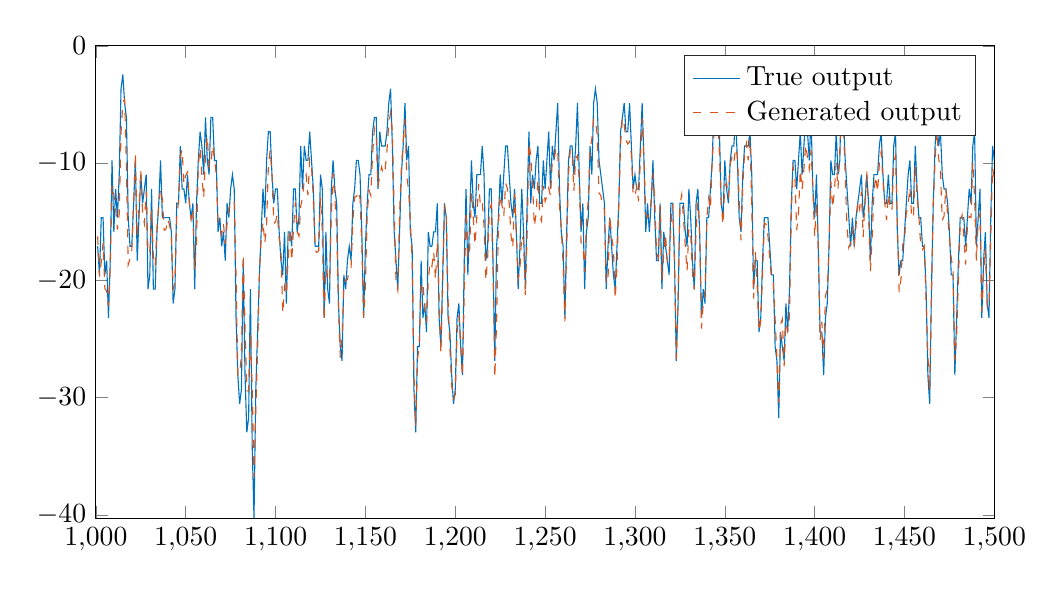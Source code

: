 % This file was created by matlab2tikz.
% Minimal pgfplots version: 1.3
%
\definecolor{mycolor1}{rgb}{0.0,0.447,0.741}%
\definecolor{mycolor2}{rgb}{0.85,0.325,0.098}%
%
\begin{tikzpicture}

\begin{axis}[%
width=11.411cm,
height=6cm,
at={(0cm,0cm)},
scale only axis,
xmin=1000,
xmax=1500,
ymin=-40.283,
ymax=0,
legend style={legend cell align=left,align=left,draw=white!15!black}
]
\addplot [color=mycolor1,solid]
  table[row sep=crcr]{%
1001	-17.09\\
1002	-19.531\\
1003	-14.648\\
1004	-14.648\\
1005	-19.531\\
1006	-18.311\\
1007	-23.193\\
1008	-18.311\\
1009	-9.766\\
1010	-15.869\\
1011	-12.207\\
1012	-14.648\\
1013	-10.986\\
1014	-3.662\\
1015	-2.441\\
1016	-4.883\\
1017	-6.104\\
1018	-14.648\\
1019	-17.09\\
1020	-17.09\\
1021	-13.428\\
1022	-9.766\\
1023	-18.311\\
1024	-14.648\\
1025	-10.986\\
1026	-13.428\\
1027	-12.207\\
1028	-10.986\\
1029	-20.752\\
1030	-19.531\\
1031	-12.207\\
1032	-20.752\\
1033	-20.752\\
1034	-15.869\\
1035	-13.428\\
1036	-9.766\\
1037	-14.648\\
1038	-14.648\\
1039	-14.648\\
1040	-14.648\\
1041	-14.648\\
1042	-15.869\\
1043	-21.973\\
1044	-20.752\\
1045	-13.428\\
1046	-13.428\\
1047	-8.545\\
1048	-12.207\\
1049	-12.207\\
1050	-13.428\\
1051	-10.986\\
1052	-13.428\\
1053	-14.648\\
1054	-13.428\\
1055	-20.752\\
1056	-13.428\\
1057	-9.766\\
1058	-7.324\\
1059	-8.545\\
1060	-10.986\\
1061	-6.104\\
1062	-9.766\\
1063	-10.986\\
1064	-6.104\\
1065	-6.104\\
1066	-9.766\\
1067	-9.766\\
1068	-15.869\\
1069	-14.648\\
1070	-17.09\\
1071	-15.869\\
1072	-18.311\\
1073	-13.428\\
1074	-14.648\\
1075	-12.207\\
1076	-10.986\\
1077	-12.207\\
1078	-23.193\\
1079	-28.076\\
1080	-30.518\\
1081	-29.297\\
1082	-18.311\\
1083	-28.076\\
1084	-32.959\\
1085	-31.738\\
1086	-20.752\\
1087	-34.18\\
1088	-40.283\\
1089	-29.297\\
1090	-24.414\\
1091	-19.531\\
1092	-15.869\\
1093	-12.207\\
1094	-14.648\\
1095	-9.766\\
1096	-7.324\\
1097	-7.324\\
1098	-10.986\\
1099	-13.428\\
1100	-12.207\\
1101	-12.207\\
1102	-15.869\\
1103	-18.311\\
1104	-19.531\\
1105	-15.869\\
1106	-21.973\\
1107	-15.869\\
1108	-15.869\\
1109	-17.09\\
1110	-12.207\\
1111	-12.207\\
1112	-15.869\\
1113	-14.648\\
1114	-8.545\\
1115	-12.207\\
1116	-8.545\\
1117	-9.766\\
1118	-9.766\\
1119	-7.324\\
1120	-9.766\\
1121	-12.207\\
1122	-17.09\\
1123	-17.09\\
1124	-17.09\\
1125	-10.986\\
1126	-12.207\\
1127	-23.193\\
1128	-15.869\\
1129	-20.752\\
1130	-21.973\\
1131	-12.207\\
1132	-9.766\\
1133	-12.207\\
1134	-13.428\\
1135	-21.973\\
1136	-25.635\\
1137	-26.855\\
1138	-19.531\\
1139	-20.752\\
1140	-18.311\\
1141	-17.09\\
1142	-18.311\\
1143	-13.428\\
1144	-12.207\\
1145	-9.766\\
1146	-9.766\\
1147	-10.986\\
1148	-15.869\\
1149	-23.193\\
1150	-17.09\\
1151	-13.428\\
1152	-10.986\\
1153	-10.986\\
1154	-7.324\\
1155	-6.104\\
1156	-6.104\\
1157	-12.207\\
1158	-7.324\\
1159	-8.545\\
1160	-8.545\\
1161	-8.545\\
1162	-7.324\\
1163	-4.883\\
1164	-3.662\\
1165	-8.545\\
1166	-15.869\\
1167	-18.311\\
1168	-20.752\\
1169	-15.869\\
1170	-10.986\\
1171	-8.545\\
1172	-4.883\\
1173	-9.766\\
1174	-8.545\\
1175	-15.869\\
1176	-17.09\\
1177	-29.297\\
1178	-32.959\\
1179	-25.635\\
1180	-25.635\\
1181	-18.311\\
1182	-23.193\\
1183	-21.973\\
1184	-24.414\\
1185	-15.869\\
1186	-17.09\\
1187	-17.09\\
1188	-15.869\\
1189	-15.869\\
1190	-13.428\\
1191	-23.193\\
1192	-25.635\\
1193	-19.531\\
1194	-13.428\\
1195	-14.648\\
1196	-23.193\\
1197	-24.414\\
1198	-28.076\\
1199	-30.518\\
1200	-29.297\\
1201	-23.193\\
1202	-21.973\\
1203	-25.635\\
1204	-28.076\\
1205	-18.311\\
1206	-12.207\\
1207	-19.531\\
1208	-14.648\\
1209	-9.766\\
1210	-13.428\\
1211	-14.648\\
1212	-10.986\\
1213	-10.986\\
1214	-10.986\\
1215	-8.545\\
1216	-10.986\\
1217	-18.311\\
1218	-17.09\\
1219	-12.207\\
1220	-12.207\\
1221	-18.311\\
1222	-26.855\\
1223	-17.09\\
1224	-14.648\\
1225	-10.986\\
1226	-13.428\\
1227	-10.986\\
1228	-8.545\\
1229	-8.545\\
1230	-10.986\\
1231	-13.428\\
1232	-14.648\\
1233	-12.207\\
1234	-15.869\\
1235	-20.752\\
1236	-17.09\\
1237	-12.207\\
1238	-15.869\\
1239	-20.752\\
1240	-13.428\\
1241	-7.324\\
1242	-13.428\\
1243	-10.986\\
1244	-12.207\\
1245	-9.766\\
1246	-8.545\\
1247	-13.428\\
1248	-13.428\\
1249	-9.766\\
1250	-12.207\\
1251	-9.766\\
1252	-7.324\\
1253	-12.207\\
1254	-8.545\\
1255	-9.766\\
1256	-7.324\\
1257	-4.883\\
1258	-12.207\\
1259	-15.869\\
1260	-17.09\\
1261	-23.193\\
1262	-15.869\\
1263	-9.766\\
1264	-8.545\\
1265	-8.545\\
1266	-10.986\\
1267	-8.545\\
1268	-4.883\\
1269	-10.986\\
1270	-15.869\\
1271	-13.428\\
1272	-20.752\\
1273	-15.869\\
1274	-14.648\\
1275	-8.545\\
1276	-10.986\\
1277	-4.883\\
1278	-3.662\\
1279	-4.883\\
1280	-9.766\\
1281	-10.986\\
1282	-12.207\\
1283	-13.428\\
1284	-20.752\\
1285	-17.09\\
1286	-14.648\\
1287	-17.09\\
1288	-19.531\\
1289	-20.752\\
1290	-17.09\\
1291	-13.428\\
1292	-7.324\\
1293	-6.104\\
1294	-4.883\\
1295	-7.324\\
1296	-7.324\\
1297	-4.883\\
1298	-8.545\\
1299	-12.207\\
1300	-10.986\\
1301	-12.207\\
1302	-12.207\\
1303	-8.545\\
1304	-4.883\\
1305	-9.766\\
1306	-15.869\\
1307	-13.428\\
1308	-15.869\\
1309	-13.428\\
1310	-9.766\\
1311	-14.648\\
1312	-18.311\\
1313	-18.311\\
1314	-13.428\\
1315	-20.752\\
1316	-15.869\\
1317	-17.09\\
1318	-18.311\\
1319	-19.531\\
1320	-13.428\\
1321	-13.428\\
1322	-18.311\\
1323	-26.855\\
1324	-21.973\\
1325	-13.428\\
1326	-13.428\\
1327	-13.428\\
1328	-15.869\\
1329	-17.09\\
1330	-12.207\\
1331	-14.648\\
1332	-18.311\\
1333	-20.752\\
1334	-13.428\\
1335	-12.207\\
1336	-15.869\\
1337	-23.193\\
1338	-20.752\\
1339	-21.973\\
1340	-14.648\\
1341	-14.648\\
1342	-12.207\\
1343	-9.766\\
1344	-4.883\\
1345	-3.662\\
1346	-3.662\\
1347	-7.324\\
1348	-13.428\\
1349	-14.648\\
1350	-9.766\\
1351	-12.207\\
1352	-13.428\\
1353	-9.766\\
1354	-8.545\\
1355	-8.545\\
1356	-6.104\\
1357	-9.766\\
1358	-14.648\\
1359	-15.869\\
1360	-10.986\\
1361	-8.545\\
1362	-8.545\\
1363	-8.545\\
1364	-7.324\\
1365	-10.986\\
1366	-20.752\\
1367	-18.311\\
1368	-18.311\\
1369	-24.414\\
1370	-23.193\\
1371	-18.311\\
1372	-14.648\\
1373	-14.648\\
1374	-14.648\\
1375	-17.09\\
1376	-19.531\\
1377	-19.531\\
1378	-25.635\\
1379	-26.855\\
1380	-31.738\\
1381	-24.414\\
1382	-25.635\\
1383	-26.855\\
1384	-21.973\\
1385	-24.414\\
1386	-20.752\\
1387	-13.428\\
1388	-9.766\\
1389	-9.766\\
1390	-12.207\\
1391	-9.766\\
1392	-7.324\\
1393	-10.986\\
1394	-8.545\\
1395	-6.104\\
1396	-7.324\\
1397	-9.766\\
1398	-6.104\\
1399	-12.207\\
1400	-14.648\\
1401	-10.986\\
1402	-17.09\\
1403	-24.414\\
1404	-24.414\\
1405	-28.076\\
1406	-23.193\\
1407	-21.973\\
1408	-17.09\\
1409	-9.766\\
1410	-10.986\\
1411	-10.986\\
1412	-7.324\\
1413	-10.986\\
1414	-9.766\\
1415	-2.441\\
1416	-6.104\\
1417	-9.766\\
1418	-12.207\\
1419	-14.648\\
1420	-17.09\\
1421	-14.648\\
1422	-17.09\\
1423	-14.648\\
1424	-13.428\\
1425	-12.207\\
1426	-10.986\\
1427	-14.648\\
1428	-13.428\\
1429	-10.986\\
1430	-13.428\\
1431	-18.311\\
1432	-13.428\\
1433	-10.986\\
1434	-10.986\\
1435	-10.986\\
1436	-8.545\\
1437	-7.324\\
1438	-10.986\\
1439	-13.428\\
1440	-13.428\\
1441	-10.986\\
1442	-13.428\\
1443	-13.428\\
1444	-8.545\\
1445	-7.324\\
1446	-15.869\\
1447	-19.531\\
1448	-18.311\\
1449	-18.311\\
1450	-15.869\\
1451	-13.428\\
1452	-10.986\\
1453	-9.766\\
1454	-13.428\\
1455	-13.428\\
1456	-8.545\\
1457	-12.207\\
1458	-14.648\\
1459	-14.648\\
1460	-17.09\\
1461	-17.09\\
1462	-20.752\\
1463	-28.076\\
1464	-30.518\\
1465	-20.752\\
1466	-13.428\\
1467	-8.545\\
1468	-6.104\\
1469	-8.545\\
1470	-7.324\\
1471	-10.986\\
1472	-12.207\\
1473	-12.207\\
1474	-13.428\\
1475	-15.869\\
1476	-19.531\\
1477	-19.531\\
1478	-28.076\\
1479	-23.193\\
1480	-18.311\\
1481	-14.648\\
1482	-14.648\\
1483	-14.648\\
1484	-17.09\\
1485	-14.648\\
1486	-12.207\\
1487	-13.428\\
1488	-8.545\\
1489	-7.324\\
1490	-17.09\\
1491	-14.648\\
1492	-12.207\\
1493	-23.193\\
1494	-18.311\\
1495	-15.869\\
1496	-21.973\\
1497	-23.193\\
1498	-14.648\\
1499	-8.545\\
1500	-9.766\\
};
\addlegendentry{True output};

\addplot [color=mycolor2,dashed]
  table[row sep=crcr]{%
1001	-16.254\\
1002	-19.678\\
1003	-18.469\\
1004	-16.808\\
1005	-20.697\\
1006	-20.923\\
1007	-22.159\\
1008	-18.952\\
1009	-11.853\\
1010	-12.71\\
1011	-13.818\\
1012	-15.668\\
1013	-14.339\\
1014	-7.444\\
1015	-4.842\\
1016	-4.545\\
1017	-10.28\\
1018	-18.665\\
1019	-18.155\\
1020	-17.419\\
1021	-13.425\\
1022	-9.179\\
1023	-16.282\\
1024	-13.757\\
1025	-10.581\\
1026	-14.26\\
1027	-15.154\\
1028	-12.417\\
1029	-17.532\\
1030	-17.734\\
1031	-13.993\\
1032	-18.098\\
1033	-18.788\\
1034	-15.498\\
1035	-13.56\\
1036	-12.18\\
1037	-13.105\\
1038	-15.729\\
1039	-15.632\\
1040	-14.776\\
1041	-15.28\\
1042	-16.127\\
1043	-20.729\\
1044	-20.184\\
1045	-14.595\\
1046	-13.293\\
1047	-9.398\\
1048	-8.854\\
1049	-11.798\\
1050	-11.047\\
1051	-10.757\\
1052	-13.199\\
1053	-14.795\\
1054	-13.936\\
1055	-19.083\\
1056	-16.725\\
1057	-10.228\\
1058	-8.694\\
1059	-11.102\\
1060	-12.987\\
1061	-9.349\\
1062	-7.736\\
1063	-10.374\\
1064	-10.045\\
1065	-8.488\\
1066	-9.631\\
1067	-10.979\\
1068	-15.019\\
1069	-15.281\\
1070	-16.102\\
1071	-15.15\\
1072	-16.888\\
1073	-15.224\\
1074	-13.914\\
1075	-13.404\\
1076	-13.391\\
1077	-13.224\\
1078	-19.448\\
1079	-28.091\\
1080	-28.05\\
1081	-26.34\\
1082	-17.801\\
1083	-23.906\\
1084	-29.419\\
1085	-29.431\\
1086	-24.533\\
1087	-29.105\\
1088	-36.758\\
1089	-31.043\\
1090	-25.957\\
1091	-19.4\\
1092	-16.321\\
1093	-14.997\\
1094	-16.829\\
1095	-15.247\\
1096	-10.224\\
1097	-8.874\\
1098	-10.963\\
1099	-15.154\\
1100	-14.994\\
1101	-14.317\\
1102	-16.475\\
1103	-17.224\\
1104	-22.815\\
1105	-20.491\\
1106	-21.185\\
1107	-18.218\\
1108	-15.584\\
1109	-18.355\\
1110	-15.502\\
1111	-13.358\\
1112	-15.831\\
1113	-16.228\\
1114	-13.686\\
1115	-12.904\\
1116	-11.363\\
1117	-10.978\\
1118	-12.744\\
1119	-9.681\\
1120	-10.306\\
1121	-12.9\\
1122	-17.42\\
1123	-17.619\\
1124	-17.469\\
1125	-12.932\\
1126	-15.764\\
1127	-23.362\\
1128	-18.965\\
1129	-20.013\\
1130	-20.048\\
1131	-14.437\\
1132	-10.874\\
1133	-13.082\\
1134	-15.473\\
1135	-22.178\\
1136	-26.587\\
1137	-24.877\\
1138	-20.508\\
1139	-19.968\\
1140	-19.943\\
1141	-19.119\\
1142	-19.01\\
1143	-14.94\\
1144	-12.899\\
1145	-12.855\\
1146	-12.378\\
1147	-13.002\\
1148	-17.002\\
1149	-23.168\\
1150	-20.395\\
1151	-14.335\\
1152	-12.31\\
1153	-12.758\\
1154	-9.22\\
1155	-7.036\\
1156	-7.637\\
1157	-12.032\\
1158	-11.024\\
1159	-10.326\\
1160	-10.952\\
1161	-10.495\\
1162	-8.898\\
1163	-6.663\\
1164	-5.698\\
1165	-7.319\\
1166	-14.119\\
1167	-19.987\\
1168	-20.818\\
1169	-14.311\\
1170	-10.434\\
1171	-8.17\\
1172	-6.246\\
1173	-11.107\\
1174	-12.289\\
1175	-14.927\\
1176	-18.369\\
1177	-27.851\\
1178	-32.458\\
1179	-26.715\\
1180	-25.53\\
1181	-20.259\\
1182	-20.158\\
1183	-22.387\\
1184	-23.583\\
1185	-19.95\\
1186	-18.452\\
1187	-18.805\\
1188	-17.55\\
1189	-19.945\\
1190	-16.721\\
1191	-21.643\\
1192	-26.22\\
1193	-20.235\\
1194	-13.733\\
1195	-14.387\\
1196	-21.705\\
1197	-25.74\\
1198	-28.933\\
1199	-30.081\\
1200	-29.738\\
1201	-24.46\\
1202	-22.967\\
1203	-25.505\\
1204	-28.197\\
1205	-21.05\\
1206	-14.073\\
1207	-18.1\\
1208	-17.454\\
1209	-12.513\\
1210	-14.604\\
1211	-16.968\\
1212	-14.559\\
1213	-11.789\\
1214	-13.632\\
1215	-13.312\\
1216	-15.328\\
1217	-20.003\\
1218	-18.172\\
1219	-14.128\\
1220	-13.527\\
1221	-18.882\\
1222	-28.262\\
1223	-23.593\\
1224	-15.3\\
1225	-12.692\\
1226	-13.612\\
1227	-14.522\\
1228	-11.706\\
1229	-12.158\\
1230	-13.409\\
1231	-16.141\\
1232	-17.223\\
1233	-12.613\\
1234	-16.225\\
1235	-19.85\\
1236	-18.972\\
1237	-16.161\\
1238	-16.611\\
1239	-21.328\\
1240	-16.067\\
1241	-8.28\\
1242	-9.365\\
1243	-11.76\\
1244	-15.398\\
1245	-14.312\\
1246	-11.408\\
1247	-14.527\\
1248	-14.939\\
1249	-11.938\\
1250	-13.274\\
1251	-12.829\\
1252	-12.137\\
1253	-12.8\\
1254	-9.754\\
1255	-9.782\\
1256	-8.658\\
1257	-8.927\\
1258	-13.639\\
1259	-15.537\\
1260	-18.567\\
1261	-23.502\\
1262	-17.302\\
1263	-10.977\\
1264	-8.851\\
1265	-9.104\\
1266	-12.376\\
1267	-9.62\\
1268	-9.362\\
1269	-11.439\\
1270	-16.792\\
1271	-16.855\\
1272	-19.279\\
1273	-15.118\\
1274	-13.144\\
1275	-8.768\\
1276	-7.953\\
1277	-6.248\\
1278	-6.305\\
1279	-7.657\\
1280	-12.555\\
1281	-12.765\\
1282	-13.671\\
1283	-13.927\\
1284	-20.279\\
1285	-20.004\\
1286	-14.499\\
1287	-16.277\\
1288	-17.247\\
1289	-21.579\\
1290	-18.787\\
1291	-13.586\\
1292	-8.388\\
1293	-6.138\\
1294	-6.727\\
1295	-8.009\\
1296	-8.377\\
1297	-8.156\\
1298	-9.275\\
1299	-12.827\\
1300	-12.827\\
1301	-11.987\\
1302	-13.26\\
1303	-9.799\\
1304	-6.185\\
1305	-9.676\\
1306	-14.322\\
1307	-14.644\\
1308	-14.37\\
1309	-13.257\\
1310	-10.823\\
1311	-13.079\\
1312	-17.602\\
1313	-18.138\\
1314	-13.609\\
1315	-19.985\\
1316	-17.779\\
1317	-16.043\\
1318	-18.495\\
1319	-17.958\\
1320	-15.25\\
1321	-13.502\\
1322	-18.573\\
1323	-26.735\\
1324	-21.441\\
1325	-13.567\\
1326	-12.695\\
1327	-14.681\\
1328	-17.068\\
1329	-19.206\\
1330	-15.56\\
1331	-16.045\\
1332	-19.423\\
1333	-20.78\\
1334	-15.937\\
1335	-13.322\\
1336	-16.012\\
1337	-24.115\\
1338	-21.983\\
1339	-21.132\\
1340	-14.68\\
1341	-13.001\\
1342	-13.971\\
1343	-9.675\\
1344	-7.416\\
1345	-5.93\\
1346	-5.456\\
1347	-9.287\\
1348	-13.551\\
1349	-15.252\\
1350	-11.915\\
1351	-11.733\\
1352	-12.945\\
1353	-10.064\\
1354	-9.532\\
1355	-10.015\\
1356	-8.711\\
1357	-9.393\\
1358	-13.163\\
1359	-16.586\\
1360	-11.895\\
1361	-9.142\\
1362	-8.317\\
1363	-9.767\\
1364	-7.953\\
1365	-13.608\\
1366	-21.559\\
1367	-17.546\\
1368	-20.438\\
1369	-24.341\\
1370	-23.47\\
1371	-19.45\\
1372	-15.114\\
1373	-15.226\\
1374	-16.181\\
1375	-18.095\\
1376	-19.895\\
1377	-20.223\\
1378	-23.321\\
1379	-26.567\\
1380	-30.431\\
1381	-23.775\\
1382	-23.301\\
1383	-27.342\\
1384	-23.578\\
1385	-24.334\\
1386	-23.067\\
1387	-14.184\\
1388	-10.309\\
1389	-11.135\\
1390	-15.714\\
1391	-14.259\\
1392	-10.557\\
1393	-12.262\\
1394	-10.543\\
1395	-8.427\\
1396	-9.508\\
1397	-10.518\\
1398	-8.903\\
1399	-12.287\\
1400	-16.302\\
1401	-13.316\\
1402	-17.305\\
1403	-25.099\\
1404	-23.515\\
1405	-26.686\\
1406	-21.325\\
1407	-20.789\\
1408	-17.126\\
1409	-11.525\\
1410	-13.825\\
1411	-12.315\\
1412	-10.001\\
1413	-12.203\\
1414	-8.788\\
1415	-6.149\\
1416	-6.771\\
1417	-11.026\\
1418	-15.491\\
1419	-17.216\\
1420	-16.782\\
1421	-15.735\\
1422	-16.971\\
1423	-15.425\\
1424	-13.252\\
1425	-13.945\\
1426	-12.411\\
1427	-16.308\\
1428	-13.163\\
1429	-10.708\\
1430	-14.098\\
1431	-19.211\\
1432	-16.324\\
1433	-12.339\\
1434	-11.116\\
1435	-12.484\\
1436	-10.053\\
1437	-9.035\\
1438	-11.499\\
1439	-13.336\\
1440	-14.852\\
1441	-12.635\\
1442	-13.98\\
1443	-14.072\\
1444	-9.917\\
1445	-9.371\\
1446	-14.994\\
1447	-21.031\\
1448	-19.953\\
1449	-16.951\\
1450	-16.483\\
1451	-14.227\\
1452	-13.631\\
1453	-12.048\\
1454	-14.713\\
1455	-14.441\\
1456	-10.263\\
1457	-12.851\\
1458	-14.565\\
1459	-16.971\\
1460	-17.367\\
1461	-17.074\\
1462	-21.784\\
1463	-26.372\\
1464	-29.375\\
1465	-21.425\\
1466	-13.437\\
1467	-9.792\\
1468	-7.234\\
1469	-9.585\\
1470	-10.683\\
1471	-14.881\\
1472	-14.522\\
1473	-12.127\\
1474	-14.502\\
1475	-16.375\\
1476	-18.065\\
1477	-19.12\\
1478	-26.87\\
1479	-24.869\\
1480	-19.941\\
1481	-15.099\\
1482	-14.437\\
1483	-16.257\\
1484	-18.663\\
1485	-15.438\\
1486	-14.531\\
1487	-14.625\\
1488	-9.929\\
1489	-12.961\\
1490	-18.317\\
1491	-14.778\\
1492	-14.33\\
1493	-22.643\\
1494	-19.406\\
1495	-17.311\\
1496	-22.302\\
1497	-22.086\\
1498	-16.26\\
1499	-10.411\\
1500	-11.379\\
};
\addlegendentry{Generated output};

\end{axis}
\end{tikzpicture}%